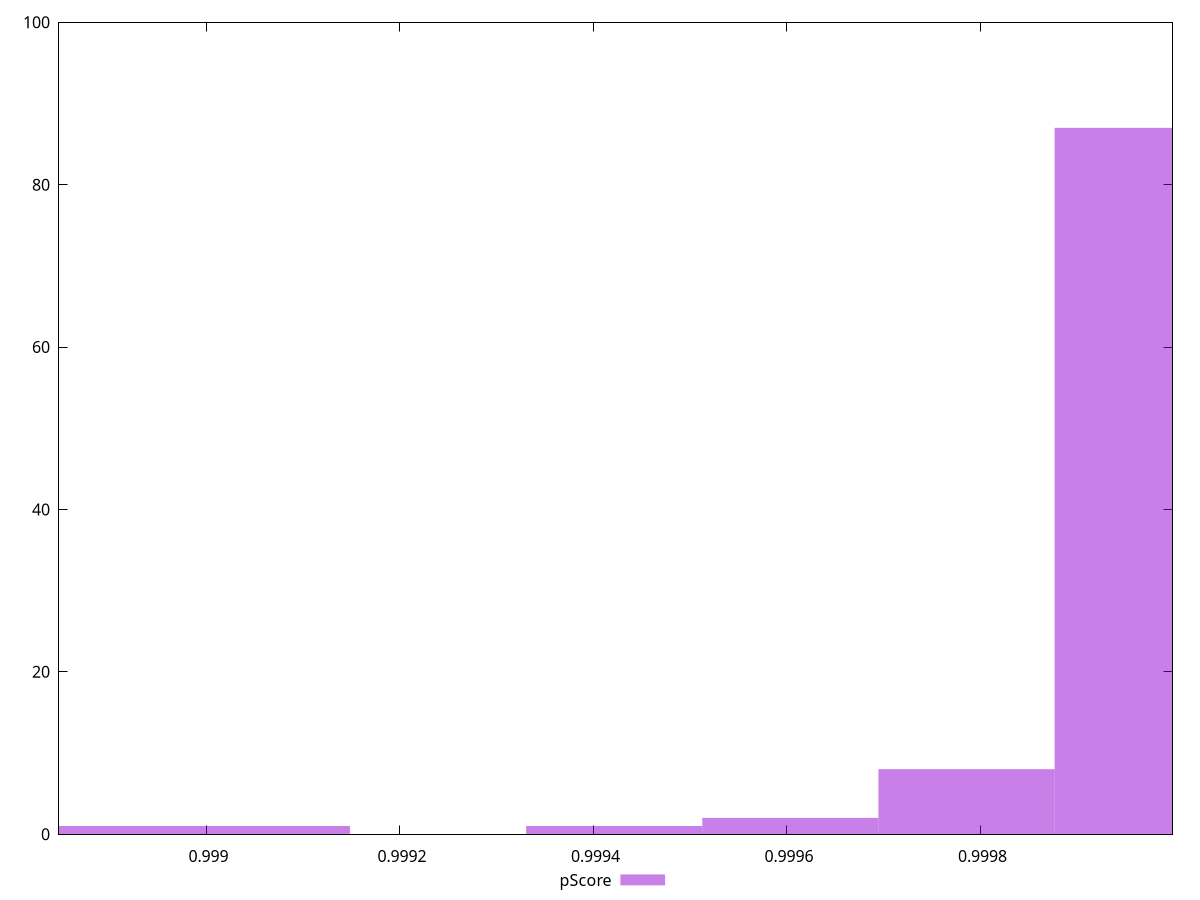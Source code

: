 reset

$pScore <<EOF
0.9999677286482983 87
0.9990573428793177 1
0.9988752657255215 1
0.9997856514945022 8
0.999603574340706 2
0.9994214971869099 1
EOF

set key outside below
set boxwidth 0.00018207715379612132
set xrange [0.9988475836838779:0.9999985714725705]
set yrange [0:100]
set trange [0:100]
set style fill transparent solid 0.5 noborder
set terminal svg size 640, 490 enhanced background rgb 'white'
set output "report_00017_2021-02-10T15-08-03.406Z/bootup-time/samples/pages+cached+noadtech+nomedia/pScore/histogram.svg"

plot $pScore title "pScore" with boxes

reset

